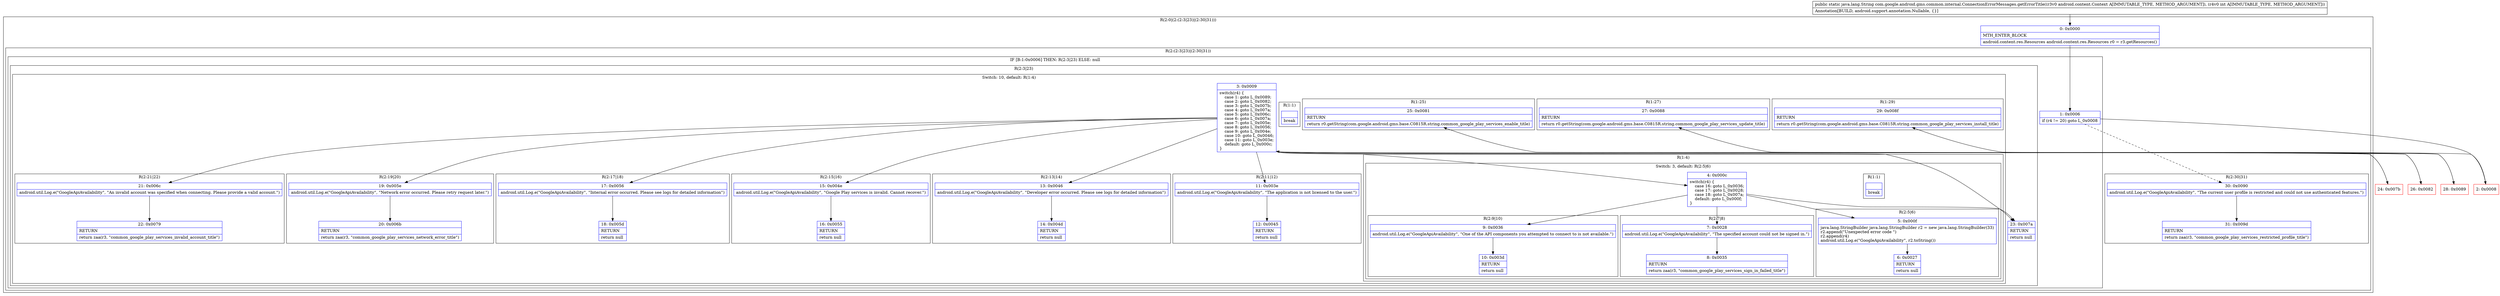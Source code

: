 digraph "CFG forcom.google.android.gms.common.internal.ConnectionErrorMessages.getErrorTitle(Landroid\/content\/Context;I)Ljava\/lang\/String;" {
subgraph cluster_Region_1126285477 {
label = "R(2:0|(2:(2:3|23)|(2:30|31)))";
node [shape=record,color=blue];
Node_0 [shape=record,label="{0\:\ 0x0000|MTH_ENTER_BLOCK\l|android.content.res.Resources android.content.res.Resources r0 = r3.getResources()\l}"];
subgraph cluster_Region_332783649 {
label = "R(2:(2:3|23)|(2:30|31))";
node [shape=record,color=blue];
subgraph cluster_IfRegion_1162994195 {
label = "IF [B:1:0x0006] THEN: R(2:3|23) ELSE: null";
node [shape=record,color=blue];
Node_1 [shape=record,label="{1\:\ 0x0006|if (r4 != 20) goto L_0x0008\l}"];
subgraph cluster_Region_988126711 {
label = "R(2:3|23)";
node [shape=record,color=blue];
subgraph cluster_SwitchRegion_421337384 {
label = "Switch: 10, default: R(1:4)";
node [shape=record,color=blue];
Node_3 [shape=record,label="{3\:\ 0x0009|switch(r4) \{\l    case 1: goto L_0x0089;\l    case 2: goto L_0x0082;\l    case 3: goto L_0x007b;\l    case 4: goto L_0x007a;\l    case 5: goto L_0x006c;\l    case 6: goto L_0x007a;\l    case 7: goto L_0x005e;\l    case 8: goto L_0x0056;\l    case 9: goto L_0x004e;\l    case 10: goto L_0x0046;\l    case 11: goto L_0x003e;\l    default: goto L_0x000c;\l\}\l}"];
subgraph cluster_Region_1024037114 {
label = "R(1:29)";
node [shape=record,color=blue];
Node_29 [shape=record,label="{29\:\ 0x008f|RETURN\l|return r0.getString(com.google.android.gms.base.C0815R.string.common_google_play_services_install_title)\l}"];
}
subgraph cluster_Region_1403048233 {
label = "R(1:27)";
node [shape=record,color=blue];
Node_27 [shape=record,label="{27\:\ 0x0088|RETURN\l|return r0.getString(com.google.android.gms.base.C0815R.string.common_google_play_services_update_title)\l}"];
}
subgraph cluster_Region_1862797231 {
label = "R(1:25)";
node [shape=record,color=blue];
Node_25 [shape=record,label="{25\:\ 0x0081|RETURN\l|return r0.getString(com.google.android.gms.base.C0815R.string.common_google_play_services_enable_title)\l}"];
}
subgraph cluster_Region_636827330 {
label = "R(1:1)";
node [shape=record,color=blue];
Node_InsnContainer_1870534933 [shape=record,label="{|break\l}"];
}
subgraph cluster_Region_2044869416 {
label = "R(2:21|22)";
node [shape=record,color=blue];
Node_21 [shape=record,label="{21\:\ 0x006c|android.util.Log.e(\"GoogleApiAvailability\", \"An invalid account was specified when connecting. Please provide a valid account.\")\l}"];
Node_22 [shape=record,label="{22\:\ 0x0079|RETURN\l|return zaa(r3, \"common_google_play_services_invalid_account_title\")\l}"];
}
subgraph cluster_Region_138914149 {
label = "R(2:19|20)";
node [shape=record,color=blue];
Node_19 [shape=record,label="{19\:\ 0x005e|android.util.Log.e(\"GoogleApiAvailability\", \"Network error occurred. Please retry request later.\")\l}"];
Node_20 [shape=record,label="{20\:\ 0x006b|RETURN\l|return zaa(r3, \"common_google_play_services_network_error_title\")\l}"];
}
subgraph cluster_Region_67689865 {
label = "R(2:17|18)";
node [shape=record,color=blue];
Node_17 [shape=record,label="{17\:\ 0x0056|android.util.Log.e(\"GoogleApiAvailability\", \"Internal error occurred. Please see logs for detailed information\")\l}"];
Node_18 [shape=record,label="{18\:\ 0x005d|RETURN\l|return null\l}"];
}
subgraph cluster_Region_455199404 {
label = "R(2:15|16)";
node [shape=record,color=blue];
Node_15 [shape=record,label="{15\:\ 0x004e|android.util.Log.e(\"GoogleApiAvailability\", \"Google Play services is invalid. Cannot recover.\")\l}"];
Node_16 [shape=record,label="{16\:\ 0x0055|RETURN\l|return null\l}"];
}
subgraph cluster_Region_1945274779 {
label = "R(2:13|14)";
node [shape=record,color=blue];
Node_13 [shape=record,label="{13\:\ 0x0046|android.util.Log.e(\"GoogleApiAvailability\", \"Developer error occurred. Please see logs for detailed information\")\l}"];
Node_14 [shape=record,label="{14\:\ 0x004d|RETURN\l|return null\l}"];
}
subgraph cluster_Region_1179326977 {
label = "R(2:11|12)";
node [shape=record,color=blue];
Node_11 [shape=record,label="{11\:\ 0x003e|android.util.Log.e(\"GoogleApiAvailability\", \"The application is not licensed to the user.\")\l}"];
Node_12 [shape=record,label="{12\:\ 0x0045|RETURN\l|return null\l}"];
}
subgraph cluster_Region_74277844 {
label = "R(1:4)";
node [shape=record,color=blue];
subgraph cluster_SwitchRegion_286043487 {
label = "Switch: 3, default: R(2:5|6)";
node [shape=record,color=blue];
Node_4 [shape=record,label="{4\:\ 0x000c|switch(r4) \{\l    case 16: goto L_0x0036;\l    case 17: goto L_0x0028;\l    case 18: goto L_0x007a;\l    default: goto L_0x000f;\l\}\l}"];
subgraph cluster_Region_1993691316 {
label = "R(2:9|10)";
node [shape=record,color=blue];
Node_9 [shape=record,label="{9\:\ 0x0036|android.util.Log.e(\"GoogleApiAvailability\", \"One of the API components you attempted to connect to is not available.\")\l}"];
Node_10 [shape=record,label="{10\:\ 0x003d|RETURN\l|return null\l}"];
}
subgraph cluster_Region_1750124413 {
label = "R(2:7|8)";
node [shape=record,color=blue];
Node_7 [shape=record,label="{7\:\ 0x0028|android.util.Log.e(\"GoogleApiAvailability\", \"The specified account could not be signed in.\")\l}"];
Node_8 [shape=record,label="{8\:\ 0x0035|RETURN\l|return zaa(r3, \"common_google_play_services_sign_in_failed_title\")\l}"];
}
subgraph cluster_Region_130837088 {
label = "R(1:1)";
node [shape=record,color=blue];
Node_InsnContainer_1568074123 [shape=record,label="{|break\l}"];
}
subgraph cluster_Region_576837123 {
label = "R(2:5|6)";
node [shape=record,color=blue];
Node_5 [shape=record,label="{5\:\ 0x000f|java.lang.StringBuilder java.lang.StringBuilder r2 = new java.lang.StringBuilder(33)\lr2.append(\"Unexpected error code \")\lr2.append(r4)\landroid.util.Log.e(\"GoogleApiAvailability\", r2.toString())\l}"];
Node_6 [shape=record,label="{6\:\ 0x0027|RETURN\l|return null\l}"];
}
}
}
}
Node_23 [shape=record,label="{23\:\ 0x007a|RETURN\l|return null\l}"];
}
}
subgraph cluster_Region_1935563155 {
label = "R(2:30|31)";
node [shape=record,color=blue];
Node_30 [shape=record,label="{30\:\ 0x0090|android.util.Log.e(\"GoogleApiAvailability\", \"The current user profile is restricted and could not use authenticated features.\")\l}"];
Node_31 [shape=record,label="{31\:\ 0x009d|RETURN\l|return zaa(r3, \"common_google_play_services_restricted_profile_title\")\l}"];
}
}
}
Node_2 [shape=record,color=red,label="{2\:\ 0x0008}"];
Node_24 [shape=record,color=red,label="{24\:\ 0x007b}"];
Node_26 [shape=record,color=red,label="{26\:\ 0x0082}"];
Node_28 [shape=record,color=red,label="{28\:\ 0x0089}"];
MethodNode[shape=record,label="{public static java.lang.String com.google.android.gms.common.internal.ConnectionErrorMessages.getErrorTitle((r3v0 android.content.Context A[IMMUTABLE_TYPE, METHOD_ARGUMENT]), (r4v0 int A[IMMUTABLE_TYPE, METHOD_ARGUMENT]))  | Annotation[BUILD, android.support.annotation.Nullable, \{\}]\l}"];
MethodNode -> Node_0;
Node_0 -> Node_1;
Node_1 -> Node_2;
Node_1 -> Node_30[style=dashed];
Node_3 -> Node_4;
Node_3 -> Node_11;
Node_3 -> Node_13;
Node_3 -> Node_15;
Node_3 -> Node_17;
Node_3 -> Node_19;
Node_3 -> Node_21;
Node_3 -> Node_23;
Node_3 -> Node_24;
Node_3 -> Node_26;
Node_3 -> Node_28;
Node_21 -> Node_22;
Node_19 -> Node_20;
Node_17 -> Node_18;
Node_15 -> Node_16;
Node_13 -> Node_14;
Node_11 -> Node_12;
Node_4 -> Node_5;
Node_4 -> Node_7;
Node_4 -> Node_9;
Node_4 -> Node_23;
Node_9 -> Node_10;
Node_7 -> Node_8;
Node_5 -> Node_6;
Node_30 -> Node_31;
Node_2 -> Node_3;
Node_24 -> Node_25;
Node_26 -> Node_27;
Node_28 -> Node_29;
}

